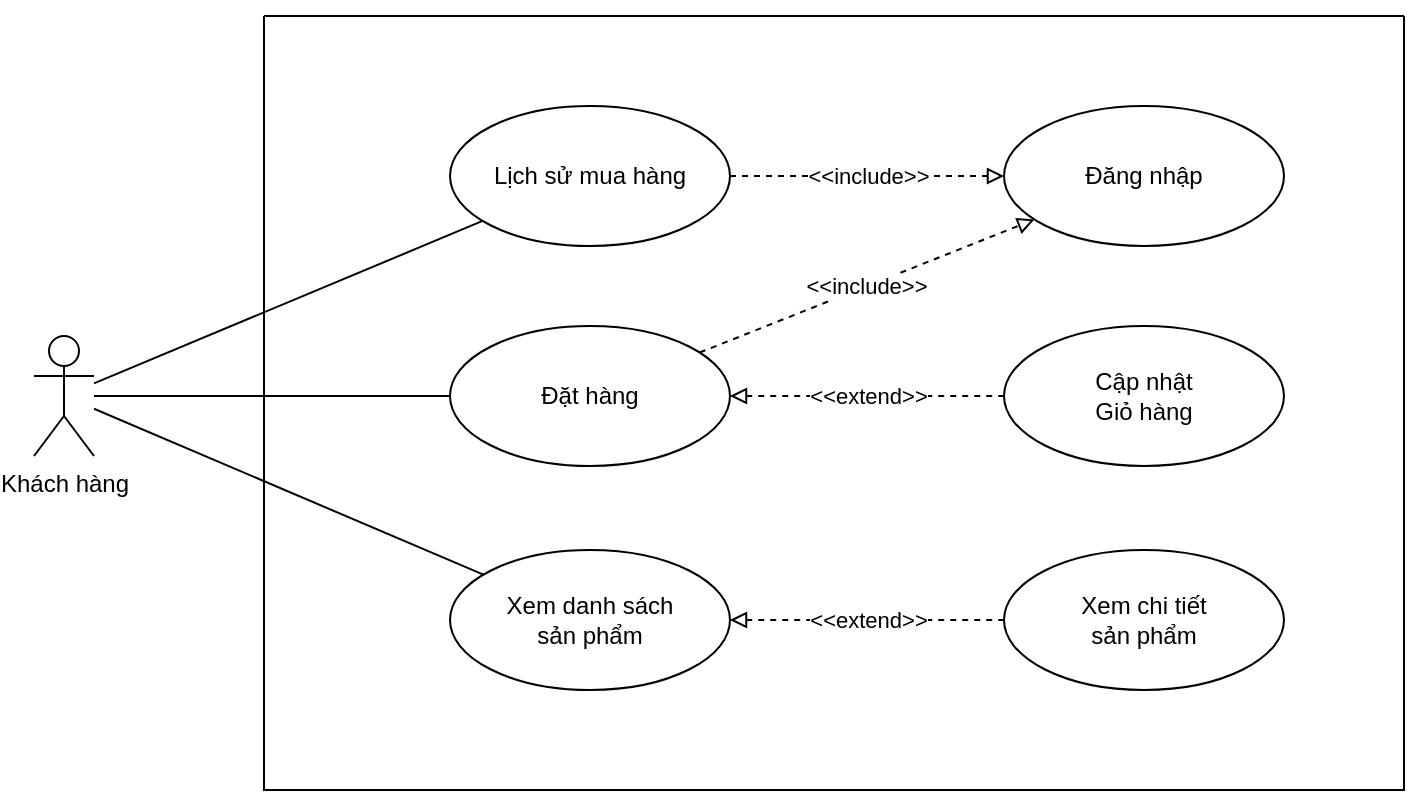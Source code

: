 <mxfile version="16.5.1" type="device" pages="5"><diagram id="eaRcA5cD4J3pZK5ogcdu" name="Page-1"><mxGraphModel dx="1102" dy="2005" grid="1" gridSize="10" guides="1" tooltips="1" connect="1" arrows="1" fold="1" page="1" pageScale="1" pageWidth="850" pageHeight="1100" math="0" shadow="0"><root><mxCell id="0"/><mxCell id="1" parent="0"/><mxCell id="HprN2mrw6eKEptRfYI8U-20" style="edgeStyle=none;rounded=0;orthogonalLoop=1;jettySize=auto;html=1;startArrow=none;startFill=0;endArrow=none;endFill=0;" parent="1" source="1wCWkCasWox4JVjCag2D-1" target="HprN2mrw6eKEptRfYI8U-19" edge="1"><mxGeometry relative="1" as="geometry"/></mxCell><mxCell id="1wCWkCasWox4JVjCag2D-1" value="Khách hàng" style="shape=umlActor;verticalLabelPosition=bottom;verticalAlign=top;html=1;outlineConnect=0;" parent="1" vertex="1"><mxGeometry x="95" y="-637" width="30" height="60" as="geometry"/></mxCell><mxCell id="1wCWkCasWox4JVjCag2D-2" value="" style="swimlane;startSize=0;" parent="1" vertex="1"><mxGeometry x="210" y="-797" width="570" height="387" as="geometry"/></mxCell><mxCell id="1wCWkCasWox4JVjCag2D-5" value="Đăng nhập" style="ellipse;whiteSpace=wrap;html=1;" parent="1wCWkCasWox4JVjCag2D-2" vertex="1"><mxGeometry x="370" y="45" width="140" height="70" as="geometry"/></mxCell><mxCell id="HprN2mrw6eKEptRfYI8U-9" value="&amp;lt;&amp;lt;include&amp;gt;&amp;gt;" style="edgeStyle=none;rounded=0;orthogonalLoop=1;jettySize=auto;html=1;startArrow=none;startFill=0;endArrow=block;endFill=0;dashed=1;" parent="1wCWkCasWox4JVjCag2D-2" source="HprN2mrw6eKEptRfYI8U-2" target="1wCWkCasWox4JVjCag2D-5" edge="1"><mxGeometry relative="1" as="geometry"/></mxCell><mxCell id="HprN2mrw6eKEptRfYI8U-2" value="Đặt hàng" style="ellipse;whiteSpace=wrap;html=1;" parent="1wCWkCasWox4JVjCag2D-2" vertex="1"><mxGeometry x="93" y="155" width="140" height="70" as="geometry"/></mxCell><mxCell id="HprN2mrw6eKEptRfYI8U-25" value="&amp;lt;&amp;lt;extend&amp;gt;&amp;gt;" style="edgeStyle=none;rounded=0;orthogonalLoop=1;jettySize=auto;html=1;startArrow=block;startFill=0;endArrow=none;endFill=0;dashed=1;" parent="1wCWkCasWox4JVjCag2D-2" source="HprN2mrw6eKEptRfYI8U-2" target="HprN2mrw6eKEptRfYI8U-24" edge="1"><mxGeometry relative="1" as="geometry"/></mxCell><mxCell id="HprN2mrw6eKEptRfYI8U-19" value="Lịch sử mua hàng" style="ellipse;whiteSpace=wrap;html=1;" parent="1wCWkCasWox4JVjCag2D-2" vertex="1"><mxGeometry x="93" y="45" width="140" height="70" as="geometry"/></mxCell><mxCell id="HprN2mrw6eKEptRfYI8U-22" value="&amp;lt;&amp;lt;include&amp;gt;&amp;gt;" style="edgeStyle=none;rounded=0;orthogonalLoop=1;jettySize=auto;html=1;startArrow=none;startFill=0;endArrow=block;endFill=0;dashed=1;" parent="1wCWkCasWox4JVjCag2D-2" source="HprN2mrw6eKEptRfYI8U-19" target="1wCWkCasWox4JVjCag2D-5" edge="1"><mxGeometry relative="1" as="geometry"><mxPoint x="253" y="100" as="sourcePoint"/><mxPoint x="363" y="100" as="targetPoint"/></mxGeometry></mxCell><mxCell id="HprN2mrw6eKEptRfYI8U-24" value="Cập nhật&lt;br&gt;Giỏ hàng" style="ellipse;whiteSpace=wrap;html=1;" parent="1wCWkCasWox4JVjCag2D-2" vertex="1"><mxGeometry x="370" y="155" width="140" height="70" as="geometry"/></mxCell><mxCell id="TzlzjTX2eI_x0Z5sdxeO-1" value="Xem danh sách &lt;br&gt;sản phẩm" style="ellipse;whiteSpace=wrap;html=1;" parent="1wCWkCasWox4JVjCag2D-2" vertex="1"><mxGeometry x="93" y="267" width="140" height="70" as="geometry"/></mxCell><mxCell id="t99Qfa3gzOTQV8IrhHuV-1" value="Xem chi tiết&lt;br&gt;sản phẩm" style="ellipse;whiteSpace=wrap;html=1;" parent="1wCWkCasWox4JVjCag2D-2" vertex="1"><mxGeometry x="370" y="267" width="140" height="70" as="geometry"/></mxCell><mxCell id="t99Qfa3gzOTQV8IrhHuV-2" value="&amp;lt;&amp;lt;extend&amp;gt;&amp;gt;" style="edgeStyle=none;rounded=0;orthogonalLoop=1;jettySize=auto;html=1;startArrow=block;startFill=0;endArrow=none;endFill=0;dashed=1;" parent="1wCWkCasWox4JVjCag2D-2" source="TzlzjTX2eI_x0Z5sdxeO-1" target="t99Qfa3gzOTQV8IrhHuV-1" edge="1"><mxGeometry relative="1" as="geometry"><mxPoint x="243" y="300" as="sourcePoint"/><mxPoint x="370" y="300" as="targetPoint"/></mxGeometry></mxCell><mxCell id="1wCWkCasWox4JVjCag2D-20" style="edgeStyle=none;rounded=0;orthogonalLoop=1;jettySize=auto;html=1;exitX=0.5;exitY=0;exitDx=0;exitDy=0;dashed=1;strokeColor=default;" parent="1" source="1wCWkCasWox4JVjCag2D-2" target="1wCWkCasWox4JVjCag2D-2" edge="1"><mxGeometry relative="1" as="geometry"/></mxCell><mxCell id="HprN2mrw6eKEptRfYI8U-4" style="rounded=0;orthogonalLoop=1;jettySize=auto;html=1;endArrow=none;endFill=0;" parent="1" source="1wCWkCasWox4JVjCag2D-1" target="HprN2mrw6eKEptRfYI8U-2" edge="1"><mxGeometry relative="1" as="geometry"><mxPoint x="175" y="-651.758" as="sourcePoint"/><mxPoint x="334.098" y="-813.595" as="targetPoint"/></mxGeometry></mxCell><mxCell id="TzlzjTX2eI_x0Z5sdxeO-3" style="edgeStyle=none;rounded=0;orthogonalLoop=1;jettySize=auto;html=1;startArrow=none;startFill=0;endArrow=none;endFill=0;" parent="1" source="1wCWkCasWox4JVjCag2D-1" target="TzlzjTX2eI_x0Z5sdxeO-1" edge="1"><mxGeometry relative="1" as="geometry"><mxPoint x="135" y="-590.729" as="sourcePoint"/><mxPoint x="329.35" y="-509.482" as="targetPoint"/></mxGeometry></mxCell></root></mxGraphModel></diagram><diagram id="T8ncrNv4kzBCjUsD0PIq" name="Page-2"><mxGraphModel dx="1102" dy="2005" grid="1" gridSize="10" guides="1" tooltips="1" connect="1" arrows="1" fold="1" page="1" pageScale="1" pageWidth="850" pageHeight="1100" math="0" shadow="0"><root><mxCell id="21GOk1FlonDgdjpZFhG5-0"/><mxCell id="21GOk1FlonDgdjpZFhG5-1" parent="21GOk1FlonDgdjpZFhG5-0"/><mxCell id="21GOk1FlonDgdjpZFhG5-3" style="edgeStyle=none;rounded=0;orthogonalLoop=1;jettySize=auto;html=1;startArrow=none;startFill=0;endArrow=none;endFill=0;" parent="21GOk1FlonDgdjpZFhG5-1" source="21GOk1FlonDgdjpZFhG5-4" target="21GOk1FlonDgdjpZFhG5-9" edge="1"><mxGeometry relative="1" as="geometry"/></mxCell><mxCell id="21GOk1FlonDgdjpZFhG5-4" value="Khách hàng" style="shape=umlActor;verticalLabelPosition=bottom;verticalAlign=top;html=1;outlineConnect=0;" parent="21GOk1FlonDgdjpZFhG5-1" vertex="1"><mxGeometry x="95" y="-637" width="30" height="60" as="geometry"/></mxCell><mxCell id="21GOk1FlonDgdjpZFhG5-5" value="Đăng nhập" style="ellipse;whiteSpace=wrap;html=1;" parent="21GOk1FlonDgdjpZFhG5-1" vertex="1"><mxGeometry x="590" y="-642" width="140" height="70" as="geometry"/></mxCell><mxCell id="21GOk1FlonDgdjpZFhG5-9" value="Lịch sử mua hàng" style="ellipse;whiteSpace=wrap;html=1;" parent="21GOk1FlonDgdjpZFhG5-1" vertex="1"><mxGeometry x="290" y="-642" width="140" height="70" as="geometry"/></mxCell><mxCell id="21GOk1FlonDgdjpZFhG5-10" value="&amp;lt;&amp;lt;include&amp;gt;&amp;gt;" style="edgeStyle=none;rounded=0;orthogonalLoop=1;jettySize=auto;html=1;startArrow=none;startFill=0;endArrow=block;endFill=0;dashed=1;" parent="21GOk1FlonDgdjpZFhG5-1" source="21GOk1FlonDgdjpZFhG5-9" target="21GOk1FlonDgdjpZFhG5-5" edge="1"><mxGeometry relative="1" as="geometry"><mxPoint x="253" y="100" as="sourcePoint"/><mxPoint x="363" y="100" as="targetPoint"/></mxGeometry></mxCell></root></mxGraphModel></diagram><diagram id="lv2UXDUmKYkGFkNKlTx9" name="Page-3"><mxGraphModel dx="1102" dy="2005" grid="1" gridSize="10" guides="1" tooltips="1" connect="1" arrows="1" fold="1" page="1" pageScale="1" pageWidth="850" pageHeight="1100" math="0" shadow="0"><root><mxCell id="zzRr0-rvtvQ_h5o81r_U-0"/><mxCell id="zzRr0-rvtvQ_h5o81r_U-1" parent="zzRr0-rvtvQ_h5o81r_U-0"/><mxCell id="zzRr0-rvtvQ_h5o81r_U-2" value="Khách hàng" style="shape=umlActor;verticalLabelPosition=bottom;verticalAlign=top;html=1;outlineConnect=0;" parent="zzRr0-rvtvQ_h5o81r_U-1" vertex="1"><mxGeometry x="95" y="-637" width="30" height="60" as="geometry"/></mxCell><mxCell id="zzRr0-rvtvQ_h5o81r_U-3" value="Đăng nhập" style="ellipse;whiteSpace=wrap;html=1;" parent="zzRr0-rvtvQ_h5o81r_U-1" vertex="1"><mxGeometry x="590" y="-642" width="140" height="70" as="geometry"/></mxCell><mxCell id="zzRr0-rvtvQ_h5o81r_U-4" value="&amp;lt;&amp;lt;include&amp;gt;&amp;gt;" style="edgeStyle=none;rounded=0;orthogonalLoop=1;jettySize=auto;html=1;startArrow=none;startFill=0;endArrow=block;endFill=0;dashed=1;" parent="zzRr0-rvtvQ_h5o81r_U-1" source="zzRr0-rvtvQ_h5o81r_U-5" target="zzRr0-rvtvQ_h5o81r_U-3" edge="1"><mxGeometry relative="1" as="geometry"/></mxCell><mxCell id="zzRr0-rvtvQ_h5o81r_U-5" value="Đặt hàng" style="ellipse;whiteSpace=wrap;html=1;" parent="zzRr0-rvtvQ_h5o81r_U-1" vertex="1"><mxGeometry x="303" y="-642" width="140" height="70" as="geometry"/></mxCell><mxCell id="zzRr0-rvtvQ_h5o81r_U-6" style="rounded=0;orthogonalLoop=1;jettySize=auto;html=1;endArrow=none;endFill=0;" parent="zzRr0-rvtvQ_h5o81r_U-1" source="zzRr0-rvtvQ_h5o81r_U-2" target="zzRr0-rvtvQ_h5o81r_U-5" edge="1"><mxGeometry relative="1" as="geometry"><mxPoint x="175" y="-651.758" as="sourcePoint"/><mxPoint x="334.098" y="-813.595" as="targetPoint"/></mxGeometry></mxCell></root></mxGraphModel></diagram><diagram id="9Zc9dN9PfB43HvOWavQF" name="Page-5"><mxGraphModel dx="1102" dy="2005" grid="1" gridSize="10" guides="1" tooltips="1" connect="1" arrows="1" fold="1" page="1" pageScale="1" pageWidth="850" pageHeight="1100" math="0" shadow="0"><root><mxCell id="1LYG4PxJJd1Jtjt-Sh8n-0"/><mxCell id="1LYG4PxJJd1Jtjt-Sh8n-1" parent="1LYG4PxJJd1Jtjt-Sh8n-0"/><mxCell id="1LYG4PxJJd1Jtjt-Sh8n-2" style="edgeStyle=none;rounded=0;orthogonalLoop=1;jettySize=auto;html=1;startArrow=none;startFill=0;endArrow=none;endFill=0;" parent="1LYG4PxJJd1Jtjt-Sh8n-1" source="1LYG4PxJJd1Jtjt-Sh8n-4" target="1LYG4PxJJd1Jtjt-Sh8n-10" edge="1"><mxGeometry relative="1" as="geometry"/></mxCell><mxCell id="1LYG4PxJJd1Jtjt-Sh8n-4" value="Khách hàng" style="shape=umlActor;verticalLabelPosition=bottom;verticalAlign=top;html=1;outlineConnect=0;" parent="1LYG4PxJJd1Jtjt-Sh8n-1" vertex="1"><mxGeometry x="95" y="-637" width="30" height="60" as="geometry"/></mxCell><mxCell id="1LYG4PxJJd1Jtjt-Sh8n-9" value="&amp;lt;&amp;lt;extend&amp;gt;&amp;gt;" style="edgeStyle=none;rounded=0;orthogonalLoop=1;jettySize=auto;html=1;startArrow=block;startFill=0;endArrow=none;endFill=0;dashed=1;" parent="1LYG4PxJJd1Jtjt-Sh8n-1" source="1LYG4PxJJd1Jtjt-Sh8n-10" target="1LYG4PxJJd1Jtjt-Sh8n-12" edge="1"><mxGeometry relative="1" as="geometry"/></mxCell><mxCell id="1LYG4PxJJd1Jtjt-Sh8n-10" value="Đặt hàng" style="ellipse;whiteSpace=wrap;html=1;" parent="1LYG4PxJJd1Jtjt-Sh8n-1" vertex="1"><mxGeometry x="270" y="-642" width="140" height="70" as="geometry"/></mxCell><mxCell id="1LYG4PxJJd1Jtjt-Sh8n-12" value="Cập nhật&lt;br&gt;Giỏ hàng" style="ellipse;whiteSpace=wrap;html=1;" parent="1LYG4PxJJd1Jtjt-Sh8n-1" vertex="1"><mxGeometry x="537" y="-642" width="140" height="70" as="geometry"/></mxCell></root></mxGraphModel></diagram><diagram id="L_5j0Vw9NJVaBqkaAGbF" name="Page-6"><mxGraphModel dx="1102" dy="2005" grid="1" gridSize="10" guides="1" tooltips="1" connect="1" arrows="1" fold="1" page="1" pageScale="1" pageWidth="850" pageHeight="1100" math="0" shadow="0"><root><mxCell id="d-6hFYZhG66EXq-tDRtX-0"/><mxCell id="d-6hFYZhG66EXq-tDRtX-1" parent="d-6hFYZhG66EXq-tDRtX-0"/><mxCell id="d-6hFYZhG66EXq-tDRtX-3" value="Khách hàng" style="shape=umlActor;verticalLabelPosition=bottom;verticalAlign=top;html=1;outlineConnect=0;" parent="d-6hFYZhG66EXq-tDRtX-1" vertex="1"><mxGeometry x="180" y="-580" width="30" height="60" as="geometry"/></mxCell><mxCell id="d-6hFYZhG66EXq-tDRtX-11" value="Xem danh sách &lt;br&gt;sản phẩm" style="ellipse;whiteSpace=wrap;html=1;" parent="d-6hFYZhG66EXq-tDRtX-1" vertex="1"><mxGeometry x="345" y="-585" width="140" height="70" as="geometry"/></mxCell><mxCell id="d-6hFYZhG66EXq-tDRtX-12" value="Xem chi tiết&lt;br&gt;sản phẩm" style="ellipse;whiteSpace=wrap;html=1;" parent="d-6hFYZhG66EXq-tDRtX-1" vertex="1"><mxGeometry x="602" y="-585" width="140" height="70" as="geometry"/></mxCell><mxCell id="d-6hFYZhG66EXq-tDRtX-13" value="&amp;lt;&amp;lt;extend&amp;gt;&amp;gt;" style="edgeStyle=none;rounded=0;orthogonalLoop=1;jettySize=auto;html=1;startArrow=block;startFill=0;endArrow=none;endFill=0;dashed=1;" parent="d-6hFYZhG66EXq-tDRtX-1" source="d-6hFYZhG66EXq-tDRtX-11" target="d-6hFYZhG66EXq-tDRtX-12" edge="1"><mxGeometry relative="1" as="geometry"><mxPoint x="285" y="157" as="sourcePoint"/><mxPoint x="412" y="157" as="targetPoint"/></mxGeometry></mxCell><mxCell id="d-6hFYZhG66EXq-tDRtX-15" style="edgeStyle=none;rounded=0;orthogonalLoop=1;jettySize=auto;html=1;startArrow=none;startFill=0;endArrow=none;endFill=0;" parent="d-6hFYZhG66EXq-tDRtX-1" source="d-6hFYZhG66EXq-tDRtX-3" target="d-6hFYZhG66EXq-tDRtX-11" edge="1"><mxGeometry relative="1" as="geometry"><mxPoint x="220" y="-533.729" as="sourcePoint"/><mxPoint x="414.35" y="-452.482" as="targetPoint"/></mxGeometry></mxCell></root></mxGraphModel></diagram></mxfile>